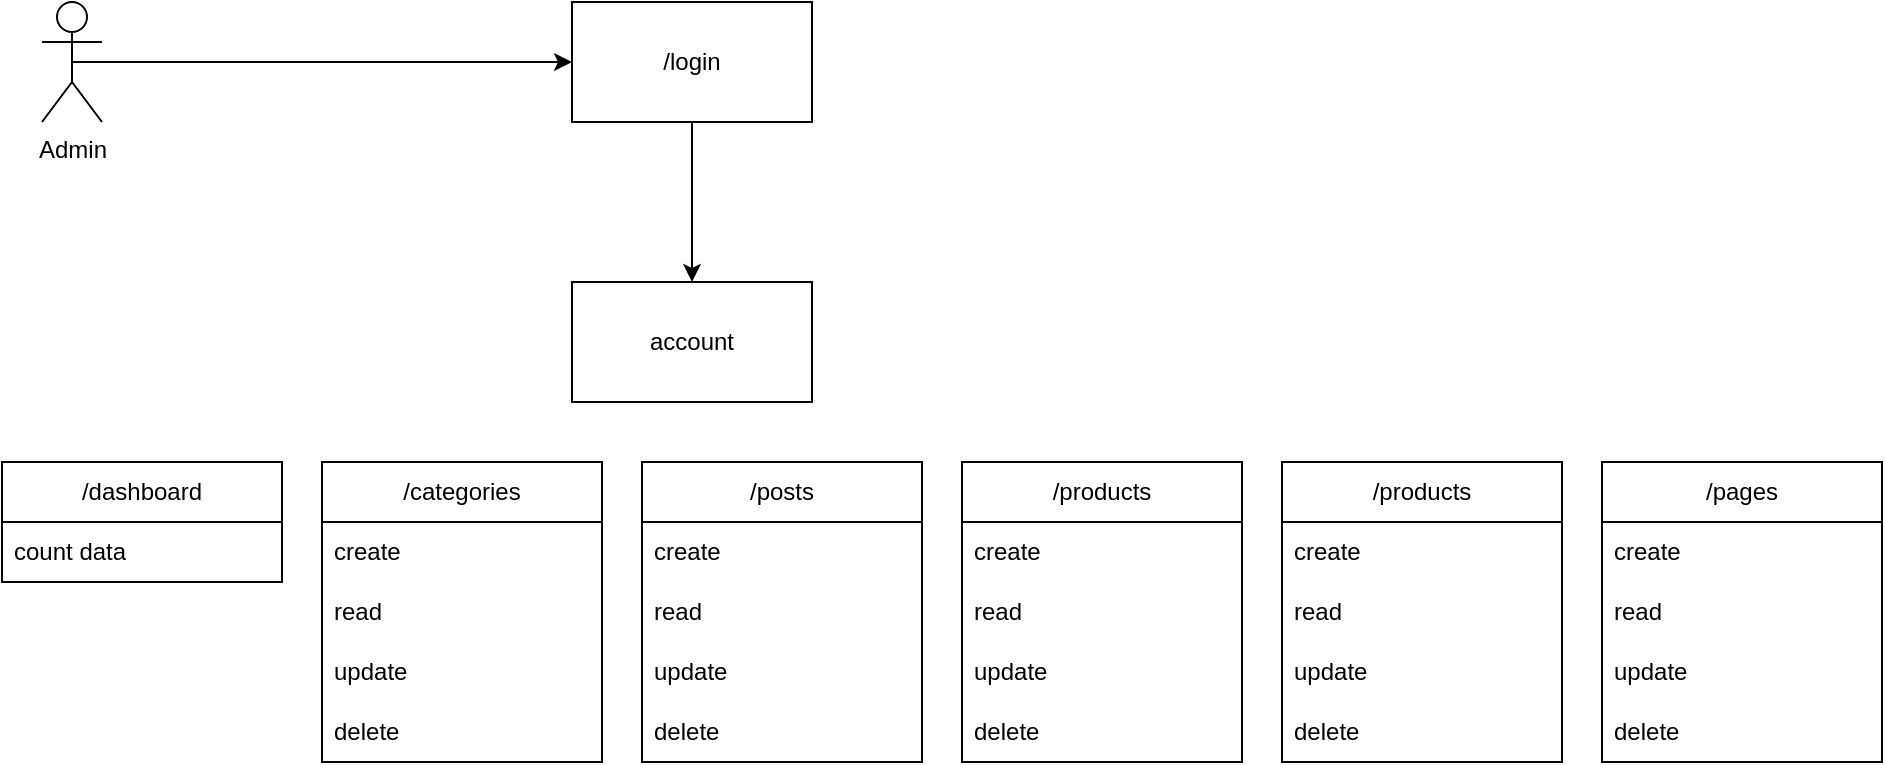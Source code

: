 <mxfile version="24.0.5" type="github">
  <diagram name="Page-1" id="3B5nQ8V0MnKZ4430W06P">
    <mxGraphModel dx="880" dy="481" grid="1" gridSize="10" guides="1" tooltips="1" connect="1" arrows="1" fold="1" page="1" pageScale="1" pageWidth="850" pageHeight="1100" math="0" shadow="0">
      <root>
        <mxCell id="0" />
        <mxCell id="1" parent="0" />
        <mxCell id="IR7PySsuztACORUNzOb4-1" value="Admin" style="shape=umlActor;verticalLabelPosition=bottom;verticalAlign=top;html=1;outlineConnect=0;" vertex="1" parent="1">
          <mxGeometry x="100" y="90" width="30" height="60" as="geometry" />
        </mxCell>
        <mxCell id="IR7PySsuztACORUNzOb4-2" value="/login" style="rounded=0;whiteSpace=wrap;html=1;" vertex="1" parent="1">
          <mxGeometry x="365" y="90" width="120" height="60" as="geometry" />
        </mxCell>
        <mxCell id="IR7PySsuztACORUNzOb4-3" value="" style="endArrow=classic;html=1;rounded=0;exitX=0.5;exitY=0.5;exitDx=0;exitDy=0;exitPerimeter=0;entryX=0;entryY=0.5;entryDx=0;entryDy=0;" edge="1" parent="1" source="IR7PySsuztACORUNzOb4-1" target="IR7PySsuztACORUNzOb4-2">
          <mxGeometry width="50" height="50" relative="1" as="geometry">
            <mxPoint x="400" y="280" as="sourcePoint" />
            <mxPoint x="450" y="230" as="targetPoint" />
          </mxGeometry>
        </mxCell>
        <mxCell id="IR7PySsuztACORUNzOb4-4" value="account" style="rounded=0;whiteSpace=wrap;html=1;" vertex="1" parent="1">
          <mxGeometry x="365" y="230" width="120" height="60" as="geometry" />
        </mxCell>
        <mxCell id="IR7PySsuztACORUNzOb4-5" value="" style="endArrow=classic;html=1;rounded=0;entryX=0.5;entryY=0;entryDx=0;entryDy=0;" edge="1" parent="1" source="IR7PySsuztACORUNzOb4-2" target="IR7PySsuztACORUNzOb4-4">
          <mxGeometry width="50" height="50" relative="1" as="geometry">
            <mxPoint x="400" y="280" as="sourcePoint" />
            <mxPoint x="450" y="230" as="targetPoint" />
          </mxGeometry>
        </mxCell>
        <mxCell id="IR7PySsuztACORUNzOb4-6" value="/dashboard" style="swimlane;fontStyle=0;childLayout=stackLayout;horizontal=1;startSize=30;horizontalStack=0;resizeParent=1;resizeParentMax=0;resizeLast=0;collapsible=1;marginBottom=0;whiteSpace=wrap;html=1;" vertex="1" parent="1">
          <mxGeometry x="80" y="320" width="140" height="60" as="geometry" />
        </mxCell>
        <mxCell id="IR7PySsuztACORUNzOb4-7" value="count data" style="text;strokeColor=none;fillColor=none;align=left;verticalAlign=middle;spacingLeft=4;spacingRight=4;overflow=hidden;points=[[0,0.5],[1,0.5]];portConstraint=eastwest;rotatable=0;whiteSpace=wrap;html=1;" vertex="1" parent="IR7PySsuztACORUNzOb4-6">
          <mxGeometry y="30" width="140" height="30" as="geometry" />
        </mxCell>
        <mxCell id="IR7PySsuztACORUNzOb4-10" value="/categories" style="swimlane;fontStyle=0;childLayout=stackLayout;horizontal=1;startSize=30;horizontalStack=0;resizeParent=1;resizeParentMax=0;resizeLast=0;collapsible=1;marginBottom=0;whiteSpace=wrap;html=1;" vertex="1" parent="1">
          <mxGeometry x="240" y="320" width="140" height="150" as="geometry" />
        </mxCell>
        <mxCell id="IR7PySsuztACORUNzOb4-11" value="create" style="text;strokeColor=none;fillColor=none;align=left;verticalAlign=middle;spacingLeft=4;spacingRight=4;overflow=hidden;points=[[0,0.5],[1,0.5]];portConstraint=eastwest;rotatable=0;whiteSpace=wrap;html=1;" vertex="1" parent="IR7PySsuztACORUNzOb4-10">
          <mxGeometry y="30" width="140" height="30" as="geometry" />
        </mxCell>
        <mxCell id="IR7PySsuztACORUNzOb4-12" value="read" style="text;strokeColor=none;fillColor=none;align=left;verticalAlign=middle;spacingLeft=4;spacingRight=4;overflow=hidden;points=[[0,0.5],[1,0.5]];portConstraint=eastwest;rotatable=0;whiteSpace=wrap;html=1;" vertex="1" parent="IR7PySsuztACORUNzOb4-10">
          <mxGeometry y="60" width="140" height="30" as="geometry" />
        </mxCell>
        <mxCell id="IR7PySsuztACORUNzOb4-14" value="update" style="text;strokeColor=none;fillColor=none;align=left;verticalAlign=middle;spacingLeft=4;spacingRight=4;overflow=hidden;points=[[0,0.5],[1,0.5]];portConstraint=eastwest;rotatable=0;whiteSpace=wrap;html=1;" vertex="1" parent="IR7PySsuztACORUNzOb4-10">
          <mxGeometry y="90" width="140" height="30" as="geometry" />
        </mxCell>
        <mxCell id="IR7PySsuztACORUNzOb4-13" value="delete" style="text;strokeColor=none;fillColor=none;align=left;verticalAlign=middle;spacingLeft=4;spacingRight=4;overflow=hidden;points=[[0,0.5],[1,0.5]];portConstraint=eastwest;rotatable=0;whiteSpace=wrap;html=1;" vertex="1" parent="IR7PySsuztACORUNzOb4-10">
          <mxGeometry y="120" width="140" height="30" as="geometry" />
        </mxCell>
        <mxCell id="IR7PySsuztACORUNzOb4-15" value="/posts" style="swimlane;fontStyle=0;childLayout=stackLayout;horizontal=1;startSize=30;horizontalStack=0;resizeParent=1;resizeParentMax=0;resizeLast=0;collapsible=1;marginBottom=0;whiteSpace=wrap;html=1;" vertex="1" parent="1">
          <mxGeometry x="400" y="320" width="140" height="150" as="geometry" />
        </mxCell>
        <mxCell id="IR7PySsuztACORUNzOb4-16" value="create" style="text;strokeColor=none;fillColor=none;align=left;verticalAlign=middle;spacingLeft=4;spacingRight=4;overflow=hidden;points=[[0,0.5],[1,0.5]];portConstraint=eastwest;rotatable=0;whiteSpace=wrap;html=1;" vertex="1" parent="IR7PySsuztACORUNzOb4-15">
          <mxGeometry y="30" width="140" height="30" as="geometry" />
        </mxCell>
        <mxCell id="IR7PySsuztACORUNzOb4-17" value="read" style="text;strokeColor=none;fillColor=none;align=left;verticalAlign=middle;spacingLeft=4;spacingRight=4;overflow=hidden;points=[[0,0.5],[1,0.5]];portConstraint=eastwest;rotatable=0;whiteSpace=wrap;html=1;" vertex="1" parent="IR7PySsuztACORUNzOb4-15">
          <mxGeometry y="60" width="140" height="30" as="geometry" />
        </mxCell>
        <mxCell id="IR7PySsuztACORUNzOb4-18" value="update" style="text;strokeColor=none;fillColor=none;align=left;verticalAlign=middle;spacingLeft=4;spacingRight=4;overflow=hidden;points=[[0,0.5],[1,0.5]];portConstraint=eastwest;rotatable=0;whiteSpace=wrap;html=1;" vertex="1" parent="IR7PySsuztACORUNzOb4-15">
          <mxGeometry y="90" width="140" height="30" as="geometry" />
        </mxCell>
        <mxCell id="IR7PySsuztACORUNzOb4-19" value="delete" style="text;strokeColor=none;fillColor=none;align=left;verticalAlign=middle;spacingLeft=4;spacingRight=4;overflow=hidden;points=[[0,0.5],[1,0.5]];portConstraint=eastwest;rotatable=0;whiteSpace=wrap;html=1;" vertex="1" parent="IR7PySsuztACORUNzOb4-15">
          <mxGeometry y="120" width="140" height="30" as="geometry" />
        </mxCell>
        <mxCell id="IR7PySsuztACORUNzOb4-20" value="/products" style="swimlane;fontStyle=0;childLayout=stackLayout;horizontal=1;startSize=30;horizontalStack=0;resizeParent=1;resizeParentMax=0;resizeLast=0;collapsible=1;marginBottom=0;whiteSpace=wrap;html=1;" vertex="1" parent="1">
          <mxGeometry x="560" y="320" width="140" height="150" as="geometry" />
        </mxCell>
        <mxCell id="IR7PySsuztACORUNzOb4-21" value="create" style="text;strokeColor=none;fillColor=none;align=left;verticalAlign=middle;spacingLeft=4;spacingRight=4;overflow=hidden;points=[[0,0.5],[1,0.5]];portConstraint=eastwest;rotatable=0;whiteSpace=wrap;html=1;" vertex="1" parent="IR7PySsuztACORUNzOb4-20">
          <mxGeometry y="30" width="140" height="30" as="geometry" />
        </mxCell>
        <mxCell id="IR7PySsuztACORUNzOb4-22" value="read" style="text;strokeColor=none;fillColor=none;align=left;verticalAlign=middle;spacingLeft=4;spacingRight=4;overflow=hidden;points=[[0,0.5],[1,0.5]];portConstraint=eastwest;rotatable=0;whiteSpace=wrap;html=1;" vertex="1" parent="IR7PySsuztACORUNzOb4-20">
          <mxGeometry y="60" width="140" height="30" as="geometry" />
        </mxCell>
        <mxCell id="IR7PySsuztACORUNzOb4-23" value="update" style="text;strokeColor=none;fillColor=none;align=left;verticalAlign=middle;spacingLeft=4;spacingRight=4;overflow=hidden;points=[[0,0.5],[1,0.5]];portConstraint=eastwest;rotatable=0;whiteSpace=wrap;html=1;" vertex="1" parent="IR7PySsuztACORUNzOb4-20">
          <mxGeometry y="90" width="140" height="30" as="geometry" />
        </mxCell>
        <mxCell id="IR7PySsuztACORUNzOb4-24" value="delete" style="text;strokeColor=none;fillColor=none;align=left;verticalAlign=middle;spacingLeft=4;spacingRight=4;overflow=hidden;points=[[0,0.5],[1,0.5]];portConstraint=eastwest;rotatable=0;whiteSpace=wrap;html=1;" vertex="1" parent="IR7PySsuztACORUNzOb4-20">
          <mxGeometry y="120" width="140" height="30" as="geometry" />
        </mxCell>
        <mxCell id="IR7PySsuztACORUNzOb4-25" value="/products" style="swimlane;fontStyle=0;childLayout=stackLayout;horizontal=1;startSize=30;horizontalStack=0;resizeParent=1;resizeParentMax=0;resizeLast=0;collapsible=1;marginBottom=0;whiteSpace=wrap;html=1;" vertex="1" parent="1">
          <mxGeometry x="720" y="320" width="140" height="150" as="geometry" />
        </mxCell>
        <mxCell id="IR7PySsuztACORUNzOb4-26" value="create" style="text;strokeColor=none;fillColor=none;align=left;verticalAlign=middle;spacingLeft=4;spacingRight=4;overflow=hidden;points=[[0,0.5],[1,0.5]];portConstraint=eastwest;rotatable=0;whiteSpace=wrap;html=1;" vertex="1" parent="IR7PySsuztACORUNzOb4-25">
          <mxGeometry y="30" width="140" height="30" as="geometry" />
        </mxCell>
        <mxCell id="IR7PySsuztACORUNzOb4-27" value="read" style="text;strokeColor=none;fillColor=none;align=left;verticalAlign=middle;spacingLeft=4;spacingRight=4;overflow=hidden;points=[[0,0.5],[1,0.5]];portConstraint=eastwest;rotatable=0;whiteSpace=wrap;html=1;" vertex="1" parent="IR7PySsuztACORUNzOb4-25">
          <mxGeometry y="60" width="140" height="30" as="geometry" />
        </mxCell>
        <mxCell id="IR7PySsuztACORUNzOb4-28" value="update" style="text;strokeColor=none;fillColor=none;align=left;verticalAlign=middle;spacingLeft=4;spacingRight=4;overflow=hidden;points=[[0,0.5],[1,0.5]];portConstraint=eastwest;rotatable=0;whiteSpace=wrap;html=1;" vertex="1" parent="IR7PySsuztACORUNzOb4-25">
          <mxGeometry y="90" width="140" height="30" as="geometry" />
        </mxCell>
        <mxCell id="IR7PySsuztACORUNzOb4-29" value="delete" style="text;strokeColor=none;fillColor=none;align=left;verticalAlign=middle;spacingLeft=4;spacingRight=4;overflow=hidden;points=[[0,0.5],[1,0.5]];portConstraint=eastwest;rotatable=0;whiteSpace=wrap;html=1;" vertex="1" parent="IR7PySsuztACORUNzOb4-25">
          <mxGeometry y="120" width="140" height="30" as="geometry" />
        </mxCell>
        <mxCell id="IR7PySsuztACORUNzOb4-30" value="/pages" style="swimlane;fontStyle=0;childLayout=stackLayout;horizontal=1;startSize=30;horizontalStack=0;resizeParent=1;resizeParentMax=0;resizeLast=0;collapsible=1;marginBottom=0;whiteSpace=wrap;html=1;" vertex="1" parent="1">
          <mxGeometry x="880" y="320" width="140" height="150" as="geometry" />
        </mxCell>
        <mxCell id="IR7PySsuztACORUNzOb4-31" value="create" style="text;strokeColor=none;fillColor=none;align=left;verticalAlign=middle;spacingLeft=4;spacingRight=4;overflow=hidden;points=[[0,0.5],[1,0.5]];portConstraint=eastwest;rotatable=0;whiteSpace=wrap;html=1;" vertex="1" parent="IR7PySsuztACORUNzOb4-30">
          <mxGeometry y="30" width="140" height="30" as="geometry" />
        </mxCell>
        <mxCell id="IR7PySsuztACORUNzOb4-32" value="read" style="text;strokeColor=none;fillColor=none;align=left;verticalAlign=middle;spacingLeft=4;spacingRight=4;overflow=hidden;points=[[0,0.5],[1,0.5]];portConstraint=eastwest;rotatable=0;whiteSpace=wrap;html=1;" vertex="1" parent="IR7PySsuztACORUNzOb4-30">
          <mxGeometry y="60" width="140" height="30" as="geometry" />
        </mxCell>
        <mxCell id="IR7PySsuztACORUNzOb4-33" value="update" style="text;strokeColor=none;fillColor=none;align=left;verticalAlign=middle;spacingLeft=4;spacingRight=4;overflow=hidden;points=[[0,0.5],[1,0.5]];portConstraint=eastwest;rotatable=0;whiteSpace=wrap;html=1;" vertex="1" parent="IR7PySsuztACORUNzOb4-30">
          <mxGeometry y="90" width="140" height="30" as="geometry" />
        </mxCell>
        <mxCell id="IR7PySsuztACORUNzOb4-34" value="delete" style="text;strokeColor=none;fillColor=none;align=left;verticalAlign=middle;spacingLeft=4;spacingRight=4;overflow=hidden;points=[[0,0.5],[1,0.5]];portConstraint=eastwest;rotatable=0;whiteSpace=wrap;html=1;" vertex="1" parent="IR7PySsuztACORUNzOb4-30">
          <mxGeometry y="120" width="140" height="30" as="geometry" />
        </mxCell>
      </root>
    </mxGraphModel>
  </diagram>
</mxfile>
